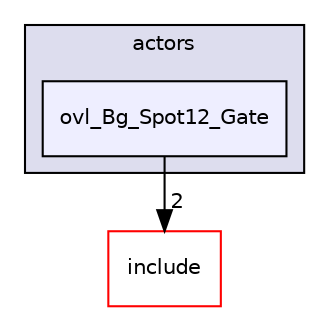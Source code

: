 digraph "src/overlays/actors/ovl_Bg_Spot12_Gate" {
  compound=true
  node [ fontsize="10", fontname="Helvetica"];
  edge [ labelfontsize="10", labelfontname="Helvetica"];
  subgraph clusterdir_e93473484be31ce7bcb356bd643a22f8 {
    graph [ bgcolor="#ddddee", pencolor="black", label="actors" fontname="Helvetica", fontsize="10", URL="dir_e93473484be31ce7bcb356bd643a22f8.html"]
  dir_d4e7138bcccc87e2e1f3645fcac7fbe7 [shape=box, label="ovl_Bg_Spot12_Gate", style="filled", fillcolor="#eeeeff", pencolor="black", URL="dir_d4e7138bcccc87e2e1f3645fcac7fbe7.html"];
  }
  dir_d44c64559bbebec7f509842c48db8b23 [shape=box label="include" fillcolor="white" style="filled" color="red" URL="dir_d44c64559bbebec7f509842c48db8b23.html"];
  dir_d4e7138bcccc87e2e1f3645fcac7fbe7->dir_d44c64559bbebec7f509842c48db8b23 [headlabel="2", labeldistance=1.5 headhref="dir_000117_000000.html"];
}
